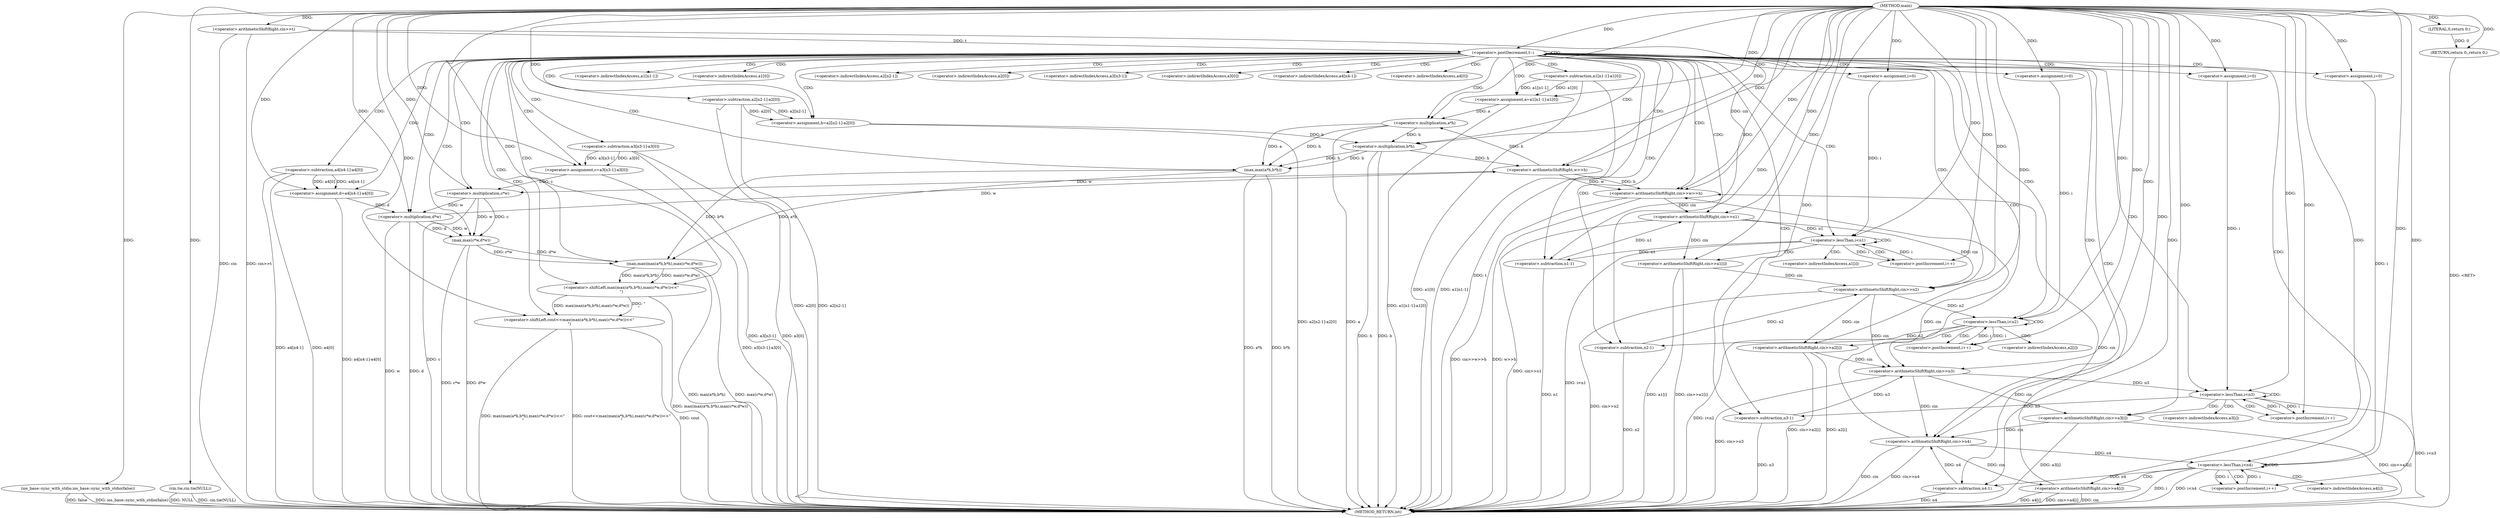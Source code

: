 digraph "main" {  
"1000101" [label = "(METHOD,main)" ]
"1000276" [label = "(METHOD_RETURN,int)" ]
"1000103" [label = "(ios_base::sync_with_stdio,ios_base::sync_with_stdio(false))" ]
"1000105" [label = "(cin.tie,cin.tie(NULL))" ]
"1000109" [label = "(<operator>.arithmeticShiftRight,cin>>t)" ]
"1000274" [label = "(RETURN,return 0;,return 0;)" ]
"1000113" [label = "(<operator>.postDecrement,t--)" ]
"1000275" [label = "(LITERAL,0,return 0;)" ]
"1000118" [label = "(<operator>.arithmeticShiftRight,cin>>w>>h)" ]
"1000124" [label = "(<operator>.arithmeticShiftRight,cin>>n1)" ]
"1000145" [label = "(<operator>.arithmeticShiftRight,cin>>n2)" ]
"1000166" [label = "(<operator>.arithmeticShiftRight,cin>>n3)" ]
"1000187" [label = "(<operator>.arithmeticShiftRight,cin>>n4)" ]
"1000208" [label = "(<operator>.assignment,a=a1[n1-1]-a1[0])" ]
"1000220" [label = "(<operator>.assignment,b=a2[n2-1]-a2[0])" ]
"1000232" [label = "(<operator>.assignment,c=a3[n3-1]-a3[0])" ]
"1000244" [label = "(<operator>.assignment,d=a4[n4-1]-a4[0])" ]
"1000255" [label = "(<operator>.shiftLeft,cout<<max(max(a*h,b*h),max(c*w,d*w))<<\"\n\")" ]
"1000130" [label = "(<operator>.assignment,i=0)" ]
"1000133" [label = "(<operator>.lessThan,i<n1)" ]
"1000136" [label = "(<operator>.postIncrement,i++)" ]
"1000151" [label = "(<operator>.assignment,i=0)" ]
"1000154" [label = "(<operator>.lessThan,i<n2)" ]
"1000157" [label = "(<operator>.postIncrement,i++)" ]
"1000172" [label = "(<operator>.assignment,i=0)" ]
"1000175" [label = "(<operator>.lessThan,i<n3)" ]
"1000178" [label = "(<operator>.postIncrement,i++)" ]
"1000193" [label = "(<operator>.assignment,i=0)" ]
"1000196" [label = "(<operator>.lessThan,i<n4)" ]
"1000199" [label = "(<operator>.postIncrement,i++)" ]
"1000120" [label = "(<operator>.arithmeticShiftRight,w>>h)" ]
"1000139" [label = "(<operator>.arithmeticShiftRight,cin>>a1[i])" ]
"1000160" [label = "(<operator>.arithmeticShiftRight,cin>>a2[i])" ]
"1000181" [label = "(<operator>.arithmeticShiftRight,cin>>a3[i])" ]
"1000202" [label = "(<operator>.arithmeticShiftRight,cin>>a4[i])" ]
"1000210" [label = "(<operator>.subtraction,a1[n1-1]-a1[0])" ]
"1000222" [label = "(<operator>.subtraction,a2[n2-1]-a2[0])" ]
"1000234" [label = "(<operator>.subtraction,a3[n3-1]-a3[0])" ]
"1000246" [label = "(<operator>.subtraction,a4[n4-1]-a4[0])" ]
"1000257" [label = "(<operator>.shiftLeft,max(max(a*h,b*h),max(c*w,d*w))<<\"\n\")" ]
"1000258" [label = "(max,max(max(a*h,b*h),max(c*w,d*w)))" ]
"1000213" [label = "(<operator>.subtraction,n1-1)" ]
"1000225" [label = "(<operator>.subtraction,n2-1)" ]
"1000237" [label = "(<operator>.subtraction,n3-1)" ]
"1000249" [label = "(<operator>.subtraction,n4-1)" ]
"1000259" [label = "(max,max(a*h,b*h))" ]
"1000266" [label = "(max,max(c*w,d*w))" ]
"1000260" [label = "(<operator>.multiplication,a*h)" ]
"1000263" [label = "(<operator>.multiplication,b*h)" ]
"1000267" [label = "(<operator>.multiplication,c*w)" ]
"1000270" [label = "(<operator>.multiplication,d*w)" ]
"1000211" [label = "(<operator>.indirectIndexAccess,a1[n1-1])" ]
"1000216" [label = "(<operator>.indirectIndexAccess,a1[0])" ]
"1000223" [label = "(<operator>.indirectIndexAccess,a2[n2-1])" ]
"1000228" [label = "(<operator>.indirectIndexAccess,a2[0])" ]
"1000235" [label = "(<operator>.indirectIndexAccess,a3[n3-1])" ]
"1000240" [label = "(<operator>.indirectIndexAccess,a3[0])" ]
"1000247" [label = "(<operator>.indirectIndexAccess,a4[n4-1])" ]
"1000252" [label = "(<operator>.indirectIndexAccess,a4[0])" ]
"1000141" [label = "(<operator>.indirectIndexAccess,a1[i])" ]
"1000162" [label = "(<operator>.indirectIndexAccess,a2[i])" ]
"1000183" [label = "(<operator>.indirectIndexAccess,a3[i])" ]
"1000204" [label = "(<operator>.indirectIndexAccess,a4[i])" ]
  "1000103" -> "1000276"  [ label = "DDG: ios_base::sync_with_stdio(false)"] 
  "1000105" -> "1000276"  [ label = "DDG: cin.tie(NULL)"] 
  "1000109" -> "1000276"  [ label = "DDG: cin"] 
  "1000109" -> "1000276"  [ label = "DDG: cin>>t"] 
  "1000113" -> "1000276"  [ label = "DDG: t"] 
  "1000118" -> "1000276"  [ label = "DDG: w>>h"] 
  "1000118" -> "1000276"  [ label = "DDG: cin>>w>>h"] 
  "1000124" -> "1000276"  [ label = "DDG: cin>>n1"] 
  "1000133" -> "1000276"  [ label = "DDG: i<n1"] 
  "1000145" -> "1000276"  [ label = "DDG: cin>>n2"] 
  "1000154" -> "1000276"  [ label = "DDG: i<n2"] 
  "1000166" -> "1000276"  [ label = "DDG: cin>>n3"] 
  "1000175" -> "1000276"  [ label = "DDG: i<n3"] 
  "1000187" -> "1000276"  [ label = "DDG: cin"] 
  "1000187" -> "1000276"  [ label = "DDG: cin>>n4"] 
  "1000196" -> "1000276"  [ label = "DDG: i"] 
  "1000196" -> "1000276"  [ label = "DDG: i<n4"] 
  "1000213" -> "1000276"  [ label = "DDG: n1"] 
  "1000210" -> "1000276"  [ label = "DDG: a1[n1-1]"] 
  "1000210" -> "1000276"  [ label = "DDG: a1[0]"] 
  "1000208" -> "1000276"  [ label = "DDG: a1[n1-1]-a1[0]"] 
  "1000225" -> "1000276"  [ label = "DDG: n2"] 
  "1000222" -> "1000276"  [ label = "DDG: a2[n2-1]"] 
  "1000222" -> "1000276"  [ label = "DDG: a2[0]"] 
  "1000220" -> "1000276"  [ label = "DDG: a2[n2-1]-a2[0]"] 
  "1000237" -> "1000276"  [ label = "DDG: n3"] 
  "1000234" -> "1000276"  [ label = "DDG: a3[n3-1]"] 
  "1000234" -> "1000276"  [ label = "DDG: a3[0]"] 
  "1000232" -> "1000276"  [ label = "DDG: a3[n3-1]-a3[0]"] 
  "1000249" -> "1000276"  [ label = "DDG: n4"] 
  "1000246" -> "1000276"  [ label = "DDG: a4[n4-1]"] 
  "1000246" -> "1000276"  [ label = "DDG: a4[0]"] 
  "1000244" -> "1000276"  [ label = "DDG: a4[n4-1]-a4[0]"] 
  "1000260" -> "1000276"  [ label = "DDG: a"] 
  "1000259" -> "1000276"  [ label = "DDG: a*h"] 
  "1000263" -> "1000276"  [ label = "DDG: b"] 
  "1000263" -> "1000276"  [ label = "DDG: h"] 
  "1000259" -> "1000276"  [ label = "DDG: b*h"] 
  "1000258" -> "1000276"  [ label = "DDG: max(a*h,b*h)"] 
  "1000267" -> "1000276"  [ label = "DDG: c"] 
  "1000266" -> "1000276"  [ label = "DDG: c*w"] 
  "1000270" -> "1000276"  [ label = "DDG: d"] 
  "1000270" -> "1000276"  [ label = "DDG: w"] 
  "1000266" -> "1000276"  [ label = "DDG: d*w"] 
  "1000258" -> "1000276"  [ label = "DDG: max(c*w,d*w)"] 
  "1000257" -> "1000276"  [ label = "DDG: max(max(a*h,b*h),max(c*w,d*w))"] 
  "1000255" -> "1000276"  [ label = "DDG: max(max(a*h,b*h),max(c*w,d*w))<<\"\n\""] 
  "1000255" -> "1000276"  [ label = "DDG: cout<<max(max(a*h,b*h),max(c*w,d*w))<<\"\n\""] 
  "1000202" -> "1000276"  [ label = "DDG: cin"] 
  "1000202" -> "1000276"  [ label = "DDG: a4[i]"] 
  "1000202" -> "1000276"  [ label = "DDG: cin>>a4[i]"] 
  "1000181" -> "1000276"  [ label = "DDG: a3[i]"] 
  "1000181" -> "1000276"  [ label = "DDG: cin>>a3[i]"] 
  "1000160" -> "1000276"  [ label = "DDG: a2[i]"] 
  "1000160" -> "1000276"  [ label = "DDG: cin>>a2[i]"] 
  "1000139" -> "1000276"  [ label = "DDG: a1[i]"] 
  "1000139" -> "1000276"  [ label = "DDG: cin>>a1[i]"] 
  "1000274" -> "1000276"  [ label = "DDG: <RET>"] 
  "1000105" -> "1000276"  [ label = "DDG: NULL"] 
  "1000255" -> "1000276"  [ label = "DDG: cout"] 
  "1000103" -> "1000276"  [ label = "DDG: false"] 
  "1000275" -> "1000274"  [ label = "DDG: 0"] 
  "1000101" -> "1000274"  [ label = "DDG: "] 
  "1000101" -> "1000103"  [ label = "DDG: "] 
  "1000101" -> "1000105"  [ label = "DDG: "] 
  "1000101" -> "1000109"  [ label = "DDG: "] 
  "1000101" -> "1000275"  [ label = "DDG: "] 
  "1000109" -> "1000113"  [ label = "DDG: t"] 
  "1000101" -> "1000113"  [ label = "DDG: "] 
  "1000210" -> "1000208"  [ label = "DDG: a1[0]"] 
  "1000210" -> "1000208"  [ label = "DDG: a1[n1-1]"] 
  "1000222" -> "1000220"  [ label = "DDG: a2[n2-1]"] 
  "1000222" -> "1000220"  [ label = "DDG: a2[0]"] 
  "1000234" -> "1000232"  [ label = "DDG: a3[n3-1]"] 
  "1000234" -> "1000232"  [ label = "DDG: a3[0]"] 
  "1000246" -> "1000244"  [ label = "DDG: a4[n4-1]"] 
  "1000246" -> "1000244"  [ label = "DDG: a4[0]"] 
  "1000109" -> "1000118"  [ label = "DDG: cin"] 
  "1000187" -> "1000118"  [ label = "DDG: cin"] 
  "1000202" -> "1000118"  [ label = "DDG: cin"] 
  "1000101" -> "1000118"  [ label = "DDG: "] 
  "1000120" -> "1000118"  [ label = "DDG: w"] 
  "1000120" -> "1000118"  [ label = "DDG: h"] 
  "1000118" -> "1000124"  [ label = "DDG: cin"] 
  "1000101" -> "1000124"  [ label = "DDG: "] 
  "1000213" -> "1000124"  [ label = "DDG: n1"] 
  "1000101" -> "1000130"  [ label = "DDG: "] 
  "1000124" -> "1000145"  [ label = "DDG: cin"] 
  "1000139" -> "1000145"  [ label = "DDG: cin"] 
  "1000101" -> "1000145"  [ label = "DDG: "] 
  "1000225" -> "1000145"  [ label = "DDG: n2"] 
  "1000101" -> "1000151"  [ label = "DDG: "] 
  "1000145" -> "1000166"  [ label = "DDG: cin"] 
  "1000160" -> "1000166"  [ label = "DDG: cin"] 
  "1000101" -> "1000166"  [ label = "DDG: "] 
  "1000237" -> "1000166"  [ label = "DDG: n3"] 
  "1000101" -> "1000172"  [ label = "DDG: "] 
  "1000166" -> "1000187"  [ label = "DDG: cin"] 
  "1000181" -> "1000187"  [ label = "DDG: cin"] 
  "1000101" -> "1000187"  [ label = "DDG: "] 
  "1000249" -> "1000187"  [ label = "DDG: n4"] 
  "1000101" -> "1000193"  [ label = "DDG: "] 
  "1000101" -> "1000208"  [ label = "DDG: "] 
  "1000101" -> "1000220"  [ label = "DDG: "] 
  "1000101" -> "1000232"  [ label = "DDG: "] 
  "1000101" -> "1000244"  [ label = "DDG: "] 
  "1000101" -> "1000255"  [ label = "DDG: "] 
  "1000257" -> "1000255"  [ label = "DDG: \"\n\""] 
  "1000257" -> "1000255"  [ label = "DDG: max(max(a*h,b*h),max(c*w,d*w))"] 
  "1000270" -> "1000120"  [ label = "DDG: w"] 
  "1000101" -> "1000120"  [ label = "DDG: "] 
  "1000263" -> "1000120"  [ label = "DDG: h"] 
  "1000130" -> "1000133"  [ label = "DDG: i"] 
  "1000136" -> "1000133"  [ label = "DDG: i"] 
  "1000101" -> "1000133"  [ label = "DDG: "] 
  "1000124" -> "1000133"  [ label = "DDG: n1"] 
  "1000133" -> "1000136"  [ label = "DDG: i"] 
  "1000101" -> "1000136"  [ label = "DDG: "] 
  "1000151" -> "1000154"  [ label = "DDG: i"] 
  "1000157" -> "1000154"  [ label = "DDG: i"] 
  "1000101" -> "1000154"  [ label = "DDG: "] 
  "1000145" -> "1000154"  [ label = "DDG: n2"] 
  "1000154" -> "1000157"  [ label = "DDG: i"] 
  "1000101" -> "1000157"  [ label = "DDG: "] 
  "1000172" -> "1000175"  [ label = "DDG: i"] 
  "1000178" -> "1000175"  [ label = "DDG: i"] 
  "1000101" -> "1000175"  [ label = "DDG: "] 
  "1000166" -> "1000175"  [ label = "DDG: n3"] 
  "1000175" -> "1000178"  [ label = "DDG: i"] 
  "1000101" -> "1000178"  [ label = "DDG: "] 
  "1000193" -> "1000196"  [ label = "DDG: i"] 
  "1000199" -> "1000196"  [ label = "DDG: i"] 
  "1000101" -> "1000196"  [ label = "DDG: "] 
  "1000187" -> "1000196"  [ label = "DDG: n4"] 
  "1000196" -> "1000199"  [ label = "DDG: i"] 
  "1000101" -> "1000199"  [ label = "DDG: "] 
  "1000258" -> "1000257"  [ label = "DDG: max(a*h,b*h)"] 
  "1000258" -> "1000257"  [ label = "DDG: max(c*w,d*w)"] 
  "1000101" -> "1000257"  [ label = "DDG: "] 
  "1000124" -> "1000139"  [ label = "DDG: cin"] 
  "1000101" -> "1000139"  [ label = "DDG: "] 
  "1000145" -> "1000160"  [ label = "DDG: cin"] 
  "1000101" -> "1000160"  [ label = "DDG: "] 
  "1000166" -> "1000181"  [ label = "DDG: cin"] 
  "1000101" -> "1000181"  [ label = "DDG: "] 
  "1000187" -> "1000202"  [ label = "DDG: cin"] 
  "1000101" -> "1000202"  [ label = "DDG: "] 
  "1000259" -> "1000258"  [ label = "DDG: b*h"] 
  "1000259" -> "1000258"  [ label = "DDG: a*h"] 
  "1000266" -> "1000258"  [ label = "DDG: d*w"] 
  "1000266" -> "1000258"  [ label = "DDG: c*w"] 
  "1000133" -> "1000213"  [ label = "DDG: n1"] 
  "1000101" -> "1000213"  [ label = "DDG: "] 
  "1000154" -> "1000225"  [ label = "DDG: n2"] 
  "1000101" -> "1000225"  [ label = "DDG: "] 
  "1000175" -> "1000237"  [ label = "DDG: n3"] 
  "1000101" -> "1000237"  [ label = "DDG: "] 
  "1000196" -> "1000249"  [ label = "DDG: n4"] 
  "1000101" -> "1000249"  [ label = "DDG: "] 
  "1000260" -> "1000259"  [ label = "DDG: a"] 
  "1000260" -> "1000259"  [ label = "DDG: h"] 
  "1000263" -> "1000259"  [ label = "DDG: h"] 
  "1000263" -> "1000259"  [ label = "DDG: b"] 
  "1000267" -> "1000266"  [ label = "DDG: w"] 
  "1000267" -> "1000266"  [ label = "DDG: c"] 
  "1000270" -> "1000266"  [ label = "DDG: d"] 
  "1000270" -> "1000266"  [ label = "DDG: w"] 
  "1000208" -> "1000260"  [ label = "DDG: a"] 
  "1000101" -> "1000260"  [ label = "DDG: "] 
  "1000120" -> "1000260"  [ label = "DDG: h"] 
  "1000220" -> "1000263"  [ label = "DDG: b"] 
  "1000101" -> "1000263"  [ label = "DDG: "] 
  "1000260" -> "1000263"  [ label = "DDG: h"] 
  "1000232" -> "1000267"  [ label = "DDG: c"] 
  "1000101" -> "1000267"  [ label = "DDG: "] 
  "1000120" -> "1000267"  [ label = "DDG: w"] 
  "1000244" -> "1000270"  [ label = "DDG: d"] 
  "1000101" -> "1000270"  [ label = "DDG: "] 
  "1000267" -> "1000270"  [ label = "DDG: w"] 
  "1000113" -> "1000258"  [ label = "CDG: "] 
  "1000113" -> "1000211"  [ label = "CDG: "] 
  "1000113" -> "1000208"  [ label = "CDG: "] 
  "1000113" -> "1000260"  [ label = "CDG: "] 
  "1000113" -> "1000166"  [ label = "CDG: "] 
  "1000113" -> "1000133"  [ label = "CDG: "] 
  "1000113" -> "1000255"  [ label = "CDG: "] 
  "1000113" -> "1000244"  [ label = "CDG: "] 
  "1000113" -> "1000216"  [ label = "CDG: "] 
  "1000113" -> "1000259"  [ label = "CDG: "] 
  "1000113" -> "1000210"  [ label = "CDG: "] 
  "1000113" -> "1000120"  [ label = "CDG: "] 
  "1000113" -> "1000222"  [ label = "CDG: "] 
  "1000113" -> "1000235"  [ label = "CDG: "] 
  "1000113" -> "1000220"  [ label = "CDG: "] 
  "1000113" -> "1000175"  [ label = "CDG: "] 
  "1000113" -> "1000154"  [ label = "CDG: "] 
  "1000113" -> "1000151"  [ label = "CDG: "] 
  "1000113" -> "1000145"  [ label = "CDG: "] 
  "1000113" -> "1000130"  [ label = "CDG: "] 
  "1000113" -> "1000240"  [ label = "CDG: "] 
  "1000113" -> "1000270"  [ label = "CDG: "] 
  "1000113" -> "1000232"  [ label = "CDG: "] 
  "1000113" -> "1000187"  [ label = "CDG: "] 
  "1000113" -> "1000247"  [ label = "CDG: "] 
  "1000113" -> "1000246"  [ label = "CDG: "] 
  "1000113" -> "1000213"  [ label = "CDG: "] 
  "1000113" -> "1000263"  [ label = "CDG: "] 
  "1000113" -> "1000118"  [ label = "CDG: "] 
  "1000113" -> "1000266"  [ label = "CDG: "] 
  "1000113" -> "1000172"  [ label = "CDG: "] 
  "1000113" -> "1000196"  [ label = "CDG: "] 
  "1000113" -> "1000234"  [ label = "CDG: "] 
  "1000113" -> "1000225"  [ label = "CDG: "] 
  "1000113" -> "1000113"  [ label = "CDG: "] 
  "1000113" -> "1000252"  [ label = "CDG: "] 
  "1000113" -> "1000267"  [ label = "CDG: "] 
  "1000113" -> "1000237"  [ label = "CDG: "] 
  "1000113" -> "1000249"  [ label = "CDG: "] 
  "1000113" -> "1000257"  [ label = "CDG: "] 
  "1000113" -> "1000124"  [ label = "CDG: "] 
  "1000113" -> "1000193"  [ label = "CDG: "] 
  "1000113" -> "1000223"  [ label = "CDG: "] 
  "1000113" -> "1000228"  [ label = "CDG: "] 
  "1000133" -> "1000141"  [ label = "CDG: "] 
  "1000133" -> "1000139"  [ label = "CDG: "] 
  "1000133" -> "1000133"  [ label = "CDG: "] 
  "1000133" -> "1000136"  [ label = "CDG: "] 
  "1000154" -> "1000157"  [ label = "CDG: "] 
  "1000154" -> "1000154"  [ label = "CDG: "] 
  "1000154" -> "1000160"  [ label = "CDG: "] 
  "1000154" -> "1000162"  [ label = "CDG: "] 
  "1000175" -> "1000183"  [ label = "CDG: "] 
  "1000175" -> "1000175"  [ label = "CDG: "] 
  "1000175" -> "1000178"  [ label = "CDG: "] 
  "1000175" -> "1000181"  [ label = "CDG: "] 
  "1000196" -> "1000199"  [ label = "CDG: "] 
  "1000196" -> "1000204"  [ label = "CDG: "] 
  "1000196" -> "1000196"  [ label = "CDG: "] 
  "1000196" -> "1000202"  [ label = "CDG: "] 
}
